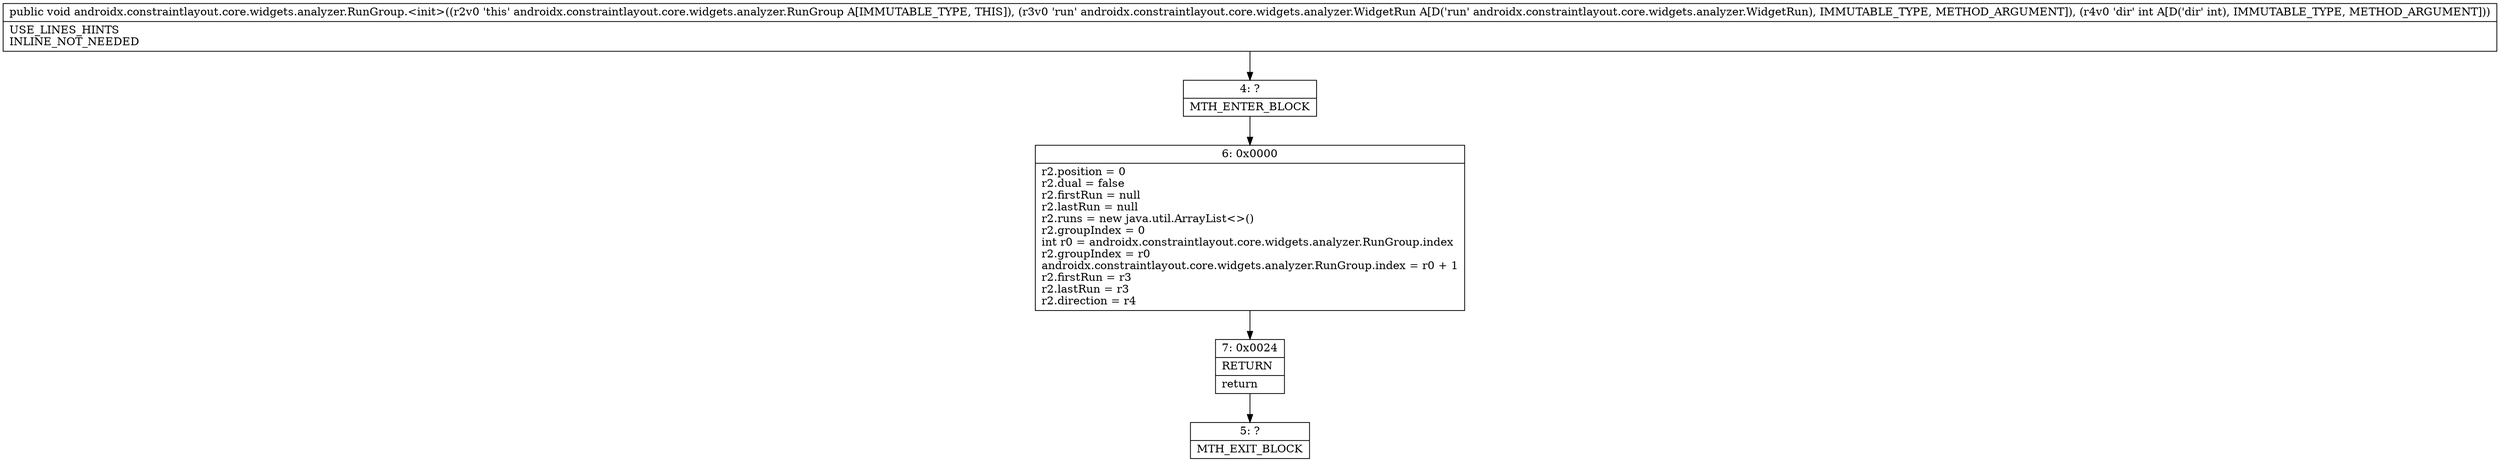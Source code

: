 digraph "CFG forandroidx.constraintlayout.core.widgets.analyzer.RunGroup.\<init\>(Landroidx\/constraintlayout\/core\/widgets\/analyzer\/WidgetRun;I)V" {
Node_4 [shape=record,label="{4\:\ ?|MTH_ENTER_BLOCK\l}"];
Node_6 [shape=record,label="{6\:\ 0x0000|r2.position = 0\lr2.dual = false\lr2.firstRun = null\lr2.lastRun = null\lr2.runs = new java.util.ArrayList\<\>()\lr2.groupIndex = 0\lint r0 = androidx.constraintlayout.core.widgets.analyzer.RunGroup.index\lr2.groupIndex = r0\landroidx.constraintlayout.core.widgets.analyzer.RunGroup.index = r0 + 1\lr2.firstRun = r3\lr2.lastRun = r3\lr2.direction = r4\l}"];
Node_7 [shape=record,label="{7\:\ 0x0024|RETURN\l|return\l}"];
Node_5 [shape=record,label="{5\:\ ?|MTH_EXIT_BLOCK\l}"];
MethodNode[shape=record,label="{public void androidx.constraintlayout.core.widgets.analyzer.RunGroup.\<init\>((r2v0 'this' androidx.constraintlayout.core.widgets.analyzer.RunGroup A[IMMUTABLE_TYPE, THIS]), (r3v0 'run' androidx.constraintlayout.core.widgets.analyzer.WidgetRun A[D('run' androidx.constraintlayout.core.widgets.analyzer.WidgetRun), IMMUTABLE_TYPE, METHOD_ARGUMENT]), (r4v0 'dir' int A[D('dir' int), IMMUTABLE_TYPE, METHOD_ARGUMENT]))  | USE_LINES_HINTS\lINLINE_NOT_NEEDED\l}"];
MethodNode -> Node_4;Node_4 -> Node_6;
Node_6 -> Node_7;
Node_7 -> Node_5;
}


